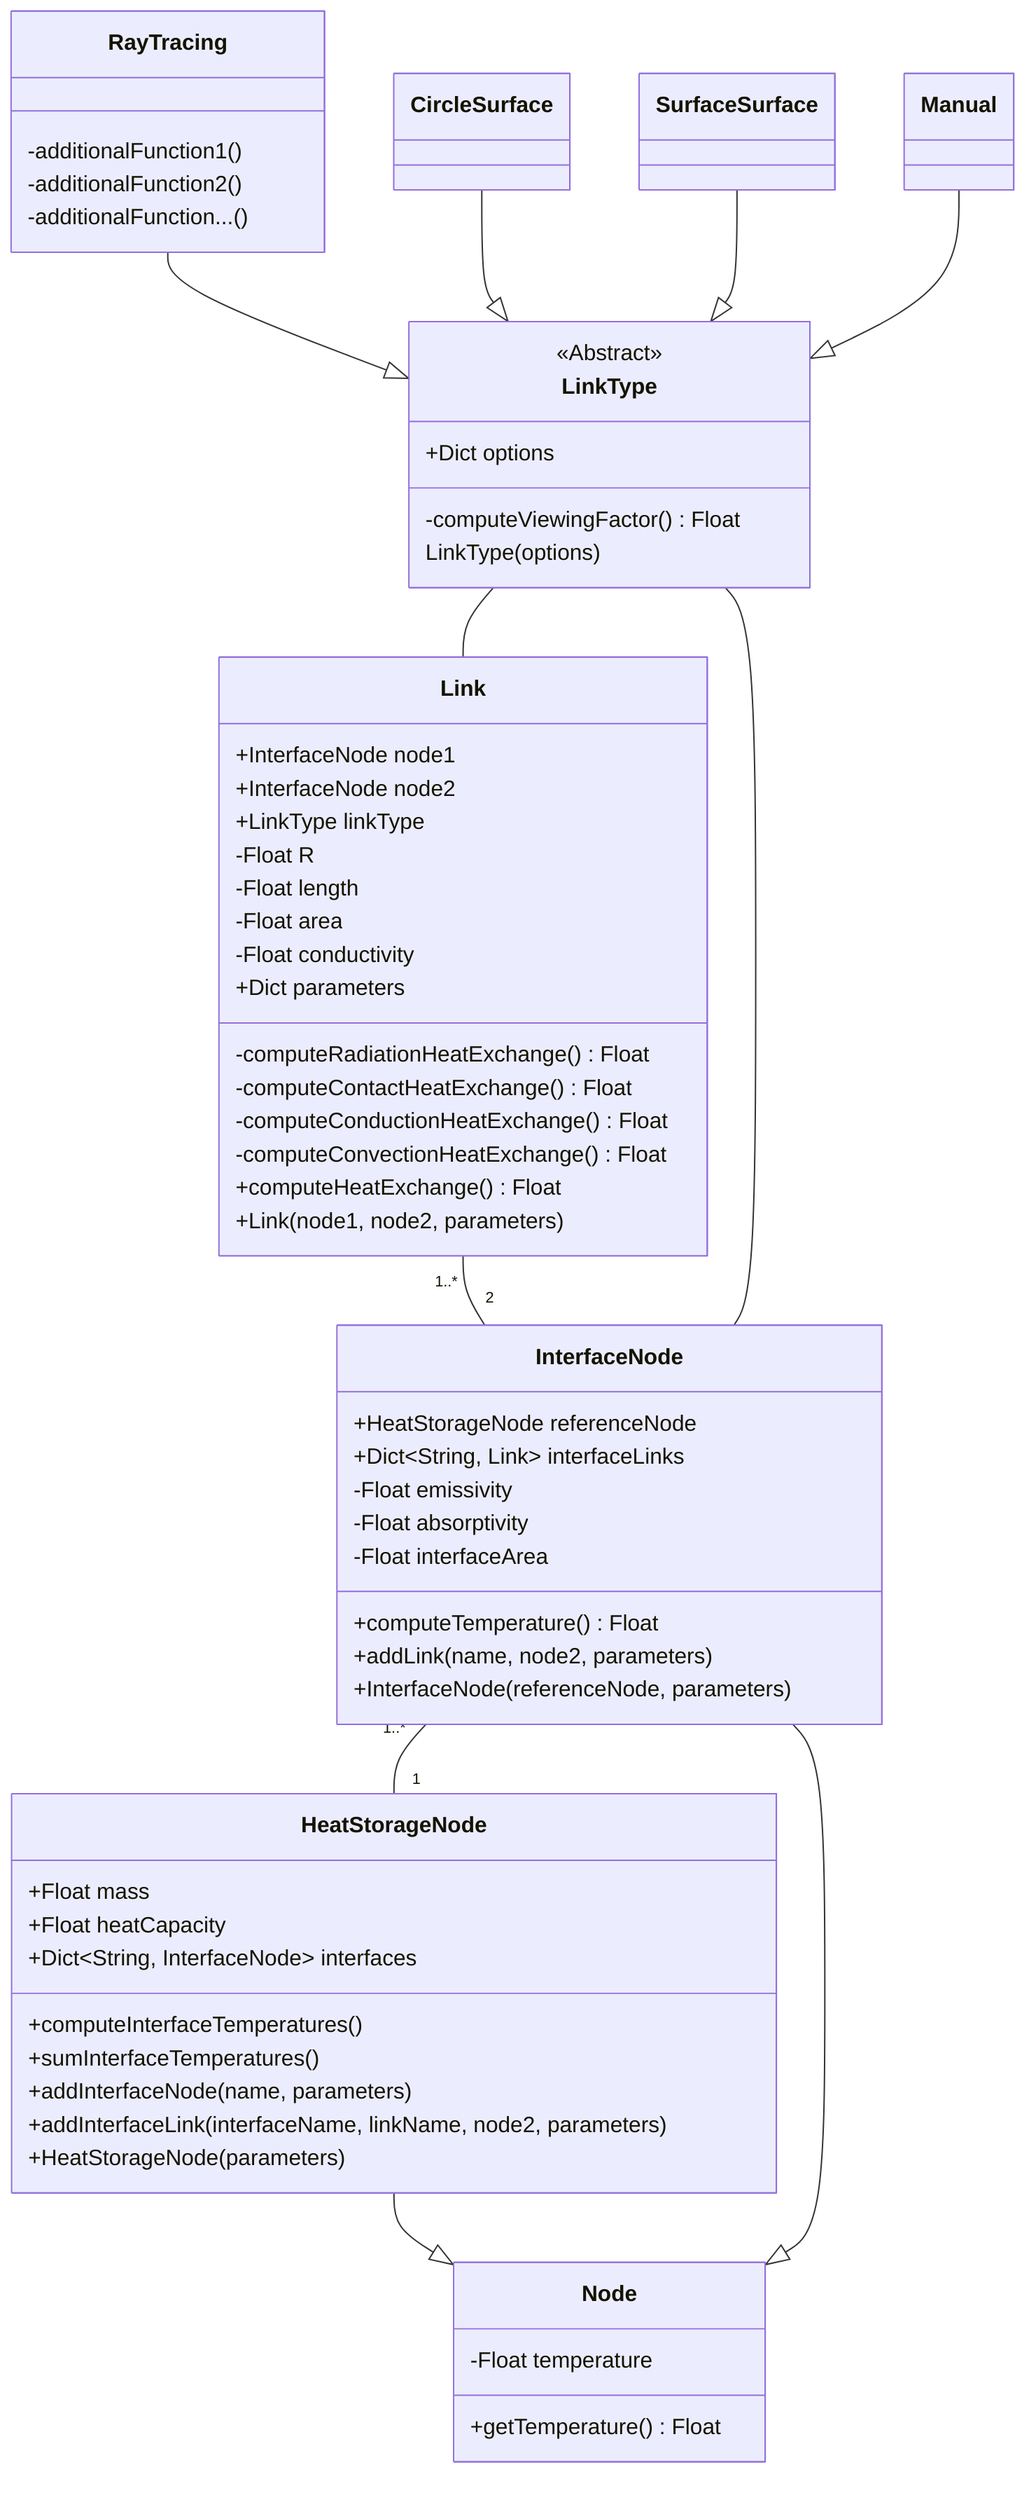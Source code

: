 classDiagram


class Node {
    -Float temperature
    +getTemperature() Float
}

class HeatStorageNode {
    +Float mass
    +Float heatCapacity
    +Dict~String, InterfaceNode~ interfaces
    +computeInterfaceTemperatures()
    +sumInterfaceTemperatures()
    +addInterfaceNode(name, parameters)
    +addInterfaceLink(interfaceName, linkName, node2, parameters)
    +HeatStorageNode(parameters)
}

class InterfaceNode {
    +HeatStorageNode referenceNode
    +Dict~String, Link~ interfaceLinks
    -Float emissivity
    -Float absorptivity
    -Float interfaceArea
    +computeTemperature() Float
    +addLink(name, node2, parameters)
    +InterfaceNode(referenceNode, parameters)
}

class Link {
    +InterfaceNode node1
    +InterfaceNode node2
    +LinkType linkType
    -Float R
    -Float length
    -Float area
    -Float conductivity
    +Dict parameters
    -computeRadiationHeatExchange() Float
    -computeContactHeatExchange() Float
    -computeConductionHeatExchange() Float
    -computeConvectionHeatExchange() Float
    +computeHeatExchange() Float
    +Link(node1, node2, parameters)
}


class LinkType {
    <<Abstract>>
    +Dict options
    -computeViewingFactor() Float
    LinkType(options)
}

class RayTracing {
    -additionalFunction1()
    -additionalFunction2()
    -additionalFunction...()
}


HeatStorageNode --|> Node
InterfaceNode --|> Node

RayTracing --|> LinkType
CircleSurface --|> LinkType
SurfaceSurface --|> LinkType
Manual --|> LinkType

Link "1..*" -- "2" InterfaceNode

InterfaceNode "1..*" -- "1" HeatStorageNode

LinkType -- Link
LinkType -- InterfaceNode